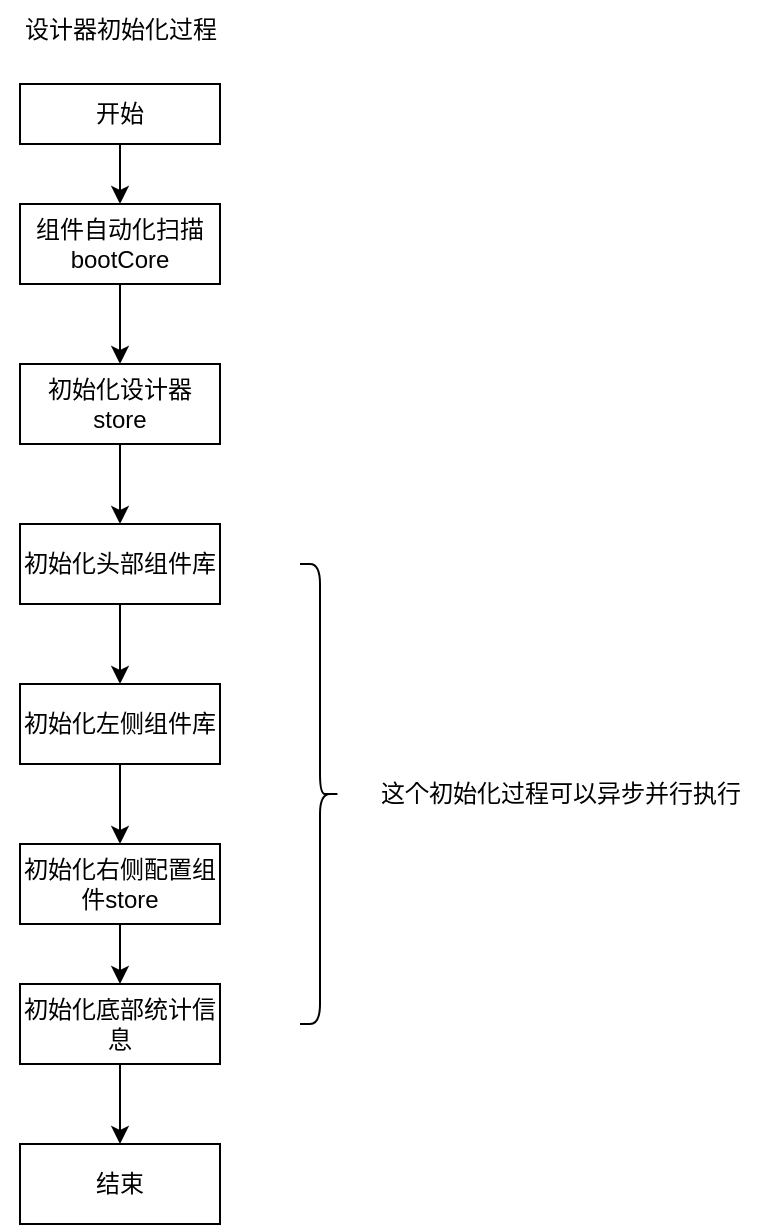 <mxfile version="21.3.4" type="device">
  <diagram id="IWjkEfxruRDeSBaM1mXx" name="第 1 页">
    <mxGraphModel dx="1828" dy="649" grid="1" gridSize="10" guides="1" tooltips="1" connect="1" arrows="1" fold="1" page="1" pageScale="1" pageWidth="827" pageHeight="1169" math="0" shadow="0">
      <root>
        <mxCell id="0" />
        <mxCell id="1" parent="0" />
        <mxCell id="3VFxZQKgpR7OsNjRWWTR-1" value="设计器初始化过程" style="text;html=1;align=center;verticalAlign=middle;resizable=0;points=[];autosize=1;strokeColor=none;fillColor=none;" vertex="1" parent="1">
          <mxGeometry x="30" y="68" width="120" height="30" as="geometry" />
        </mxCell>
        <mxCell id="3VFxZQKgpR7OsNjRWWTR-6" value="" style="edgeStyle=orthogonalEdgeStyle;rounded=0;orthogonalLoop=1;jettySize=auto;html=1;" edge="1" parent="1" source="3VFxZQKgpR7OsNjRWWTR-2" target="3VFxZQKgpR7OsNjRWWTR-5">
          <mxGeometry relative="1" as="geometry" />
        </mxCell>
        <mxCell id="3VFxZQKgpR7OsNjRWWTR-2" value="开始" style="whiteSpace=wrap;html=1;" vertex="1" parent="1">
          <mxGeometry x="40" y="110" width="100" height="30" as="geometry" />
        </mxCell>
        <mxCell id="3VFxZQKgpR7OsNjRWWTR-25" value="" style="edgeStyle=orthogonalEdgeStyle;rounded=0;orthogonalLoop=1;jettySize=auto;html=1;" edge="1" parent="1" source="3VFxZQKgpR7OsNjRWWTR-5" target="3VFxZQKgpR7OsNjRWWTR-9">
          <mxGeometry relative="1" as="geometry" />
        </mxCell>
        <mxCell id="3VFxZQKgpR7OsNjRWWTR-5" value="组件自动化扫描bootCore" style="whiteSpace=wrap;html=1;" vertex="1" parent="1">
          <mxGeometry x="40" y="170" width="100" height="40" as="geometry" />
        </mxCell>
        <mxCell id="3VFxZQKgpR7OsNjRWWTR-17" value="" style="edgeStyle=orthogonalEdgeStyle;rounded=0;orthogonalLoop=1;jettySize=auto;html=1;" edge="1" parent="1" source="3VFxZQKgpR7OsNjRWWTR-9" target="3VFxZQKgpR7OsNjRWWTR-16">
          <mxGeometry relative="1" as="geometry" />
        </mxCell>
        <mxCell id="3VFxZQKgpR7OsNjRWWTR-9" value="初始化设计器store" style="whiteSpace=wrap;html=1;" vertex="1" parent="1">
          <mxGeometry x="40" y="250" width="100" height="40" as="geometry" />
        </mxCell>
        <mxCell id="3VFxZQKgpR7OsNjRWWTR-14" value="" style="edgeStyle=orthogonalEdgeStyle;rounded=0;orthogonalLoop=1;jettySize=auto;html=1;" edge="1" parent="1" source="3VFxZQKgpR7OsNjRWWTR-11" target="3VFxZQKgpR7OsNjRWWTR-13">
          <mxGeometry relative="1" as="geometry" />
        </mxCell>
        <mxCell id="3VFxZQKgpR7OsNjRWWTR-11" value="初始化左侧组件库" style="whiteSpace=wrap;html=1;" vertex="1" parent="1">
          <mxGeometry x="40" y="410" width="100" height="40" as="geometry" />
        </mxCell>
        <mxCell id="3VFxZQKgpR7OsNjRWWTR-20" value="" style="edgeStyle=orthogonalEdgeStyle;rounded=0;orthogonalLoop=1;jettySize=auto;html=1;" edge="1" parent="1" source="3VFxZQKgpR7OsNjRWWTR-13" target="3VFxZQKgpR7OsNjRWWTR-19">
          <mxGeometry relative="1" as="geometry" />
        </mxCell>
        <mxCell id="3VFxZQKgpR7OsNjRWWTR-13" value="初始化右侧配置组件store" style="whiteSpace=wrap;html=1;" vertex="1" parent="1">
          <mxGeometry x="40" y="490" width="100" height="40" as="geometry" />
        </mxCell>
        <mxCell id="3VFxZQKgpR7OsNjRWWTR-18" value="" style="edgeStyle=orthogonalEdgeStyle;rounded=0;orthogonalLoop=1;jettySize=auto;html=1;" edge="1" parent="1" source="3VFxZQKgpR7OsNjRWWTR-16" target="3VFxZQKgpR7OsNjRWWTR-11">
          <mxGeometry relative="1" as="geometry" />
        </mxCell>
        <mxCell id="3VFxZQKgpR7OsNjRWWTR-16" value="初始化头部组件库" style="whiteSpace=wrap;html=1;" vertex="1" parent="1">
          <mxGeometry x="40" y="330" width="100" height="40" as="geometry" />
        </mxCell>
        <mxCell id="3VFxZQKgpR7OsNjRWWTR-24" value="" style="edgeStyle=orthogonalEdgeStyle;rounded=0;orthogonalLoop=1;jettySize=auto;html=1;" edge="1" parent="1" source="3VFxZQKgpR7OsNjRWWTR-19" target="3VFxZQKgpR7OsNjRWWTR-23">
          <mxGeometry relative="1" as="geometry" />
        </mxCell>
        <mxCell id="3VFxZQKgpR7OsNjRWWTR-19" value="初始化底部统计信息" style="whiteSpace=wrap;html=1;" vertex="1" parent="1">
          <mxGeometry x="40" y="560" width="100" height="40" as="geometry" />
        </mxCell>
        <mxCell id="3VFxZQKgpR7OsNjRWWTR-23" value="结束" style="whiteSpace=wrap;html=1;" vertex="1" parent="1">
          <mxGeometry x="40" y="640" width="100" height="40" as="geometry" />
        </mxCell>
        <mxCell id="3VFxZQKgpR7OsNjRWWTR-27" value="" style="shape=curlyBracket;whiteSpace=wrap;html=1;rounded=1;labelPosition=left;verticalLabelPosition=middle;align=right;verticalAlign=middle;rotation=-180;" vertex="1" parent="1">
          <mxGeometry x="180" y="350" width="20" height="230" as="geometry" />
        </mxCell>
        <mxCell id="3VFxZQKgpR7OsNjRWWTR-28" value="这个初始化过程可以异步并行执行" style="text;html=1;align=center;verticalAlign=middle;resizable=0;points=[];autosize=1;strokeColor=none;fillColor=none;" vertex="1" parent="1">
          <mxGeometry x="210" y="450" width="200" height="30" as="geometry" />
        </mxCell>
      </root>
    </mxGraphModel>
  </diagram>
</mxfile>
